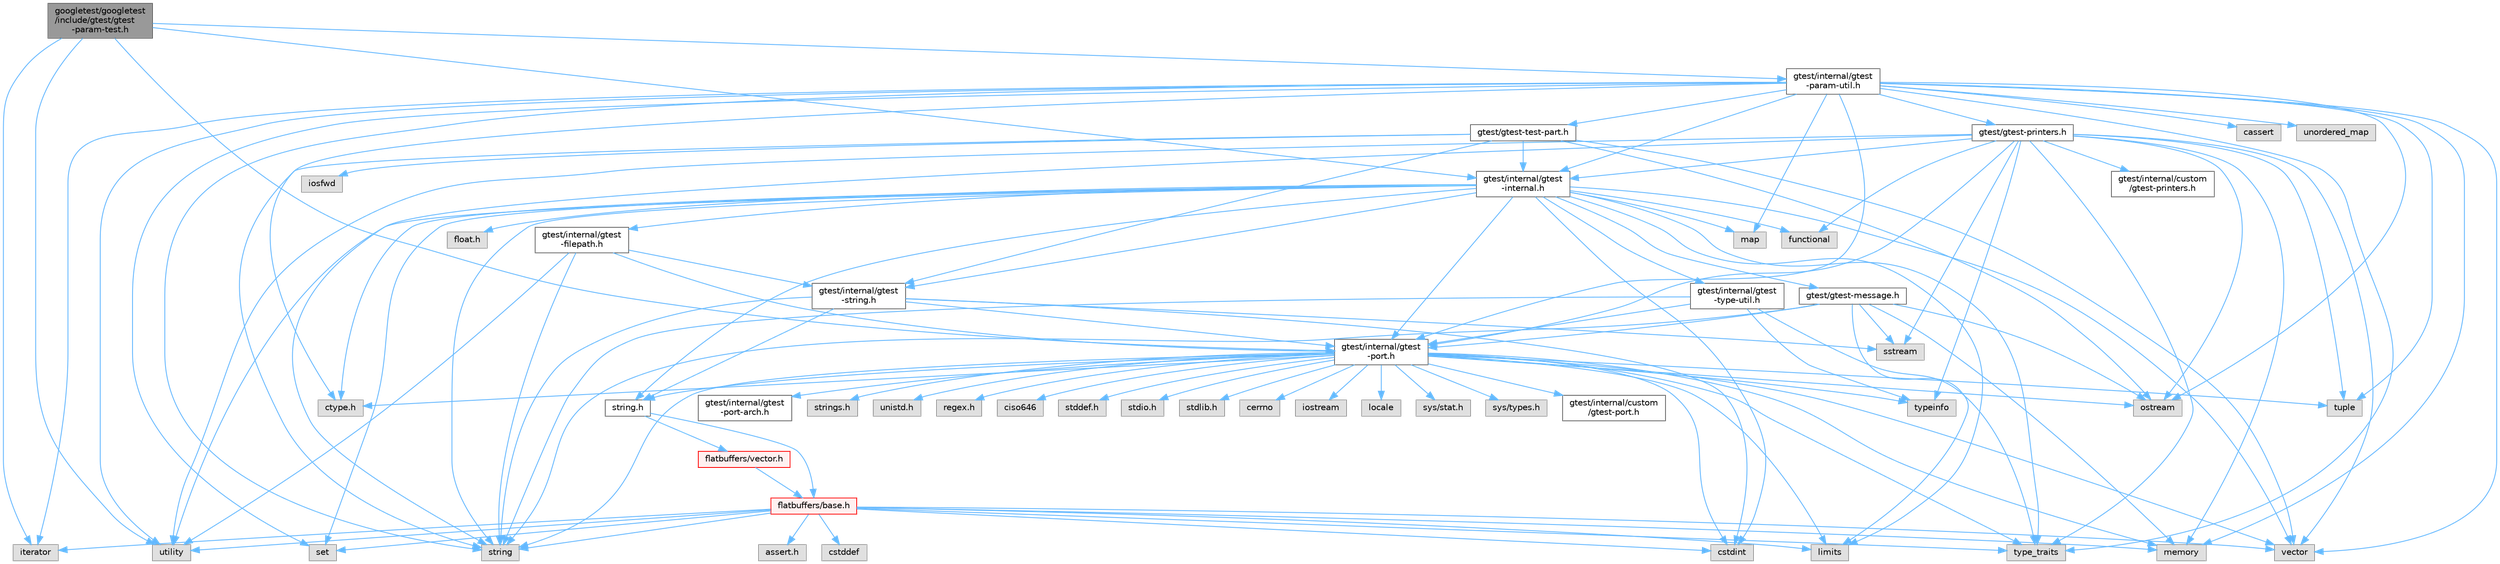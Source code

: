digraph "googletest/googletest/include/gtest/gtest-param-test.h"
{
 // LATEX_PDF_SIZE
  bgcolor="transparent";
  edge [fontname=Helvetica,fontsize=10,labelfontname=Helvetica,labelfontsize=10];
  node [fontname=Helvetica,fontsize=10,shape=box,height=0.2,width=0.4];
  Node1 [id="Node000001",label="googletest/googletest\l/include/gtest/gtest\l-param-test.h",height=0.2,width=0.4,color="gray40", fillcolor="grey60", style="filled", fontcolor="black",tooltip=" "];
  Node1 -> Node2 [id="edge117_Node000001_Node000002",color="steelblue1",style="solid",tooltip=" "];
  Node2 [id="Node000002",label="iterator",height=0.2,width=0.4,color="grey60", fillcolor="#E0E0E0", style="filled",tooltip=" "];
  Node1 -> Node3 [id="edge118_Node000001_Node000003",color="steelblue1",style="solid",tooltip=" "];
  Node3 [id="Node000003",label="utility",height=0.2,width=0.4,color="grey60", fillcolor="#E0E0E0", style="filled",tooltip=" "];
  Node1 -> Node4 [id="edge119_Node000001_Node000004",color="steelblue1",style="solid",tooltip=" "];
  Node4 [id="Node000004",label="gtest/internal/gtest\l-internal.h",height=0.2,width=0.4,color="grey40", fillcolor="white", style="filled",URL="$gtest-internal_8h.html",tooltip=" "];
  Node4 -> Node5 [id="edge120_Node000004_Node000005",color="steelblue1",style="solid",tooltip=" "];
  Node5 [id="Node000005",label="gtest/internal/gtest\l-port.h",height=0.2,width=0.4,color="grey40", fillcolor="white", style="filled",URL="$gtest-port_8h.html",tooltip=" "];
  Node5 -> Node6 [id="edge121_Node000005_Node000006",color="steelblue1",style="solid",tooltip=" "];
  Node6 [id="Node000006",label="ciso646",height=0.2,width=0.4,color="grey60", fillcolor="#E0E0E0", style="filled",tooltip=" "];
  Node5 -> Node7 [id="edge122_Node000005_Node000007",color="steelblue1",style="solid",tooltip=" "];
  Node7 [id="Node000007",label="ctype.h",height=0.2,width=0.4,color="grey60", fillcolor="#E0E0E0", style="filled",tooltip=" "];
  Node5 -> Node8 [id="edge123_Node000005_Node000008",color="steelblue1",style="solid",tooltip=" "];
  Node8 [id="Node000008",label="stddef.h",height=0.2,width=0.4,color="grey60", fillcolor="#E0E0E0", style="filled",tooltip=" "];
  Node5 -> Node9 [id="edge124_Node000005_Node000009",color="steelblue1",style="solid",tooltip=" "];
  Node9 [id="Node000009",label="stdio.h",height=0.2,width=0.4,color="grey60", fillcolor="#E0E0E0", style="filled",tooltip=" "];
  Node5 -> Node10 [id="edge125_Node000005_Node000010",color="steelblue1",style="solid",tooltip=" "];
  Node10 [id="Node000010",label="stdlib.h",height=0.2,width=0.4,color="grey60", fillcolor="#E0E0E0", style="filled",tooltip=" "];
  Node5 -> Node11 [id="edge126_Node000005_Node000011",color="steelblue1",style="solid",tooltip=" "];
  Node11 [id="Node000011",label="string.h",height=0.2,width=0.4,color="grey40", fillcolor="white", style="filled",URL="$string_8h.html",tooltip=" "];
  Node11 -> Node12 [id="edge127_Node000011_Node000012",color="steelblue1",style="solid",tooltip=" "];
  Node12 [id="Node000012",label="flatbuffers/base.h",height=0.2,width=0.4,color="red", fillcolor="#FFF0F0", style="filled",URL="$base_8h.html",tooltip=" "];
  Node12 -> Node13 [id="edge128_Node000012_Node000013",color="steelblue1",style="solid",tooltip=" "];
  Node13 [id="Node000013",label="assert.h",height=0.2,width=0.4,color="grey60", fillcolor="#E0E0E0", style="filled",tooltip=" "];
  Node12 -> Node14 [id="edge129_Node000012_Node000014",color="steelblue1",style="solid",tooltip=" "];
  Node14 [id="Node000014",label="cstdint",height=0.2,width=0.4,color="grey60", fillcolor="#E0E0E0", style="filled",tooltip=" "];
  Node12 -> Node15 [id="edge130_Node000012_Node000015",color="steelblue1",style="solid",tooltip=" "];
  Node15 [id="Node000015",label="cstddef",height=0.2,width=0.4,color="grey60", fillcolor="#E0E0E0", style="filled",tooltip=" "];
  Node12 -> Node3 [id="edge131_Node000012_Node000003",color="steelblue1",style="solid",tooltip=" "];
  Node12 -> Node18 [id="edge132_Node000012_Node000018",color="steelblue1",style="solid",tooltip=" "];
  Node18 [id="Node000018",label="string",height=0.2,width=0.4,color="grey60", fillcolor="#E0E0E0", style="filled",tooltip=" "];
  Node12 -> Node19 [id="edge133_Node000012_Node000019",color="steelblue1",style="solid",tooltip=" "];
  Node19 [id="Node000019",label="type_traits",height=0.2,width=0.4,color="grey60", fillcolor="#E0E0E0", style="filled",tooltip=" "];
  Node12 -> Node20 [id="edge134_Node000012_Node000020",color="steelblue1",style="solid",tooltip=" "];
  Node20 [id="Node000020",label="vector",height=0.2,width=0.4,color="grey60", fillcolor="#E0E0E0", style="filled",tooltip=" "];
  Node12 -> Node21 [id="edge135_Node000012_Node000021",color="steelblue1",style="solid",tooltip=" "];
  Node21 [id="Node000021",label="set",height=0.2,width=0.4,color="grey60", fillcolor="#E0E0E0", style="filled",tooltip=" "];
  Node12 -> Node23 [id="edge136_Node000012_Node000023",color="steelblue1",style="solid",tooltip=" "];
  Node23 [id="Node000023",label="limits",height=0.2,width=0.4,color="grey60", fillcolor="#E0E0E0", style="filled",tooltip=" "];
  Node12 -> Node2 [id="edge137_Node000012_Node000002",color="steelblue1",style="solid",tooltip=" "];
  Node12 -> Node24 [id="edge138_Node000012_Node000024",color="steelblue1",style="solid",tooltip=" "];
  Node24 [id="Node000024",label="memory",height=0.2,width=0.4,color="grey60", fillcolor="#E0E0E0", style="filled",tooltip=" "];
  Node11 -> Node25 [id="edge139_Node000011_Node000025",color="steelblue1",style="solid",tooltip=" "];
  Node25 [id="Node000025",label="flatbuffers/vector.h",height=0.2,width=0.4,color="red", fillcolor="#FFF0F0", style="filled",URL="$vector_8h.html",tooltip=" "];
  Node25 -> Node12 [id="edge140_Node000025_Node000012",color="steelblue1",style="solid",tooltip=" "];
  Node5 -> Node28 [id="edge141_Node000005_Node000028",color="steelblue1",style="solid",tooltip=" "];
  Node28 [id="Node000028",label="cerrno",height=0.2,width=0.4,color="grey60", fillcolor="#E0E0E0", style="filled",tooltip=" "];
  Node5 -> Node14 [id="edge142_Node000005_Node000014",color="steelblue1",style="solid",tooltip=" "];
  Node5 -> Node29 [id="edge143_Node000005_Node000029",color="steelblue1",style="solid",tooltip=" "];
  Node29 [id="Node000029",label="iostream",height=0.2,width=0.4,color="grey60", fillcolor="#E0E0E0", style="filled",tooltip=" "];
  Node5 -> Node23 [id="edge144_Node000005_Node000023",color="steelblue1",style="solid",tooltip=" "];
  Node5 -> Node30 [id="edge145_Node000005_Node000030",color="steelblue1",style="solid",tooltip=" "];
  Node30 [id="Node000030",label="locale",height=0.2,width=0.4,color="grey60", fillcolor="#E0E0E0", style="filled",tooltip=" "];
  Node5 -> Node24 [id="edge146_Node000005_Node000024",color="steelblue1",style="solid",tooltip=" "];
  Node5 -> Node31 [id="edge147_Node000005_Node000031",color="steelblue1",style="solid",tooltip=" "];
  Node31 [id="Node000031",label="ostream",height=0.2,width=0.4,color="grey60", fillcolor="#E0E0E0", style="filled",tooltip=" "];
  Node5 -> Node18 [id="edge148_Node000005_Node000018",color="steelblue1",style="solid",tooltip=" "];
  Node5 -> Node32 [id="edge149_Node000005_Node000032",color="steelblue1",style="solid",tooltip=" "];
  Node32 [id="Node000032",label="tuple",height=0.2,width=0.4,color="grey60", fillcolor="#E0E0E0", style="filled",tooltip=" "];
  Node5 -> Node19 [id="edge150_Node000005_Node000019",color="steelblue1",style="solid",tooltip=" "];
  Node5 -> Node20 [id="edge151_Node000005_Node000020",color="steelblue1",style="solid",tooltip=" "];
  Node5 -> Node33 [id="edge152_Node000005_Node000033",color="steelblue1",style="solid",tooltip=" "];
  Node33 [id="Node000033",label="sys/stat.h",height=0.2,width=0.4,color="grey60", fillcolor="#E0E0E0", style="filled",tooltip=" "];
  Node5 -> Node34 [id="edge153_Node000005_Node000034",color="steelblue1",style="solid",tooltip=" "];
  Node34 [id="Node000034",label="sys/types.h",height=0.2,width=0.4,color="grey60", fillcolor="#E0E0E0", style="filled",tooltip=" "];
  Node5 -> Node35 [id="edge154_Node000005_Node000035",color="steelblue1",style="solid",tooltip=" "];
  Node35 [id="Node000035",label="gtest/internal/custom\l/gtest-port.h",height=0.2,width=0.4,color="grey40", fillcolor="white", style="filled",URL="$custom_2gtest-port_8h.html",tooltip=" "];
  Node5 -> Node36 [id="edge155_Node000005_Node000036",color="steelblue1",style="solid",tooltip=" "];
  Node36 [id="Node000036",label="gtest/internal/gtest\l-port-arch.h",height=0.2,width=0.4,color="grey40", fillcolor="white", style="filled",URL="$gtest-port-arch_8h.html",tooltip=" "];
  Node5 -> Node37 [id="edge156_Node000005_Node000037",color="steelblue1",style="solid",tooltip=" "];
  Node37 [id="Node000037",label="strings.h",height=0.2,width=0.4,color="grey60", fillcolor="#E0E0E0", style="filled",tooltip=" "];
  Node5 -> Node38 [id="edge157_Node000005_Node000038",color="steelblue1",style="solid",tooltip=" "];
  Node38 [id="Node000038",label="unistd.h",height=0.2,width=0.4,color="grey60", fillcolor="#E0E0E0", style="filled",tooltip=" "];
  Node5 -> Node39 [id="edge158_Node000005_Node000039",color="steelblue1",style="solid",tooltip=" "];
  Node39 [id="Node000039",label="regex.h",height=0.2,width=0.4,color="grey60", fillcolor="#E0E0E0", style="filled",tooltip=" "];
  Node5 -> Node40 [id="edge159_Node000005_Node000040",color="steelblue1",style="solid",tooltip=" "];
  Node40 [id="Node000040",label="typeinfo",height=0.2,width=0.4,color="grey60", fillcolor="#E0E0E0", style="filled",tooltip=" "];
  Node4 -> Node7 [id="edge160_Node000004_Node000007",color="steelblue1",style="solid",tooltip=" "];
  Node4 -> Node41 [id="edge161_Node000004_Node000041",color="steelblue1",style="solid",tooltip=" "];
  Node41 [id="Node000041",label="float.h",height=0.2,width=0.4,color="grey60", fillcolor="#E0E0E0", style="filled",tooltip=" "];
  Node4 -> Node11 [id="edge162_Node000004_Node000011",color="steelblue1",style="solid",tooltip=" "];
  Node4 -> Node14 [id="edge163_Node000004_Node000014",color="steelblue1",style="solid",tooltip=" "];
  Node4 -> Node42 [id="edge164_Node000004_Node000042",color="steelblue1",style="solid",tooltip=" "];
  Node42 [id="Node000042",label="functional",height=0.2,width=0.4,color="grey60", fillcolor="#E0E0E0", style="filled",tooltip=" "];
  Node4 -> Node23 [id="edge165_Node000004_Node000023",color="steelblue1",style="solid",tooltip=" "];
  Node4 -> Node43 [id="edge166_Node000004_Node000043",color="steelblue1",style="solid",tooltip=" "];
  Node43 [id="Node000043",label="map",height=0.2,width=0.4,color="grey60", fillcolor="#E0E0E0", style="filled",tooltip=" "];
  Node4 -> Node21 [id="edge167_Node000004_Node000021",color="steelblue1",style="solid",tooltip=" "];
  Node4 -> Node18 [id="edge168_Node000004_Node000018",color="steelblue1",style="solid",tooltip=" "];
  Node4 -> Node19 [id="edge169_Node000004_Node000019",color="steelblue1",style="solid",tooltip=" "];
  Node4 -> Node3 [id="edge170_Node000004_Node000003",color="steelblue1",style="solid",tooltip=" "];
  Node4 -> Node20 [id="edge171_Node000004_Node000020",color="steelblue1",style="solid",tooltip=" "];
  Node4 -> Node44 [id="edge172_Node000004_Node000044",color="steelblue1",style="solid",tooltip=" "];
  Node44 [id="Node000044",label="gtest/gtest-message.h",height=0.2,width=0.4,color="grey40", fillcolor="white", style="filled",URL="$gtest-message_8h.html",tooltip=" "];
  Node44 -> Node23 [id="edge173_Node000044_Node000023",color="steelblue1",style="solid",tooltip=" "];
  Node44 -> Node24 [id="edge174_Node000044_Node000024",color="steelblue1",style="solid",tooltip=" "];
  Node44 -> Node31 [id="edge175_Node000044_Node000031",color="steelblue1",style="solid",tooltip=" "];
  Node44 -> Node45 [id="edge176_Node000044_Node000045",color="steelblue1",style="solid",tooltip=" "];
  Node45 [id="Node000045",label="sstream",height=0.2,width=0.4,color="grey60", fillcolor="#E0E0E0", style="filled",tooltip=" "];
  Node44 -> Node18 [id="edge177_Node000044_Node000018",color="steelblue1",style="solid",tooltip=" "];
  Node44 -> Node5 [id="edge178_Node000044_Node000005",color="steelblue1",style="solid",tooltip=" "];
  Node4 -> Node46 [id="edge179_Node000004_Node000046",color="steelblue1",style="solid",tooltip=" "];
  Node46 [id="Node000046",label="gtest/internal/gtest\l-filepath.h",height=0.2,width=0.4,color="grey40", fillcolor="white", style="filled",URL="$gtest-filepath_8h.html",tooltip=" "];
  Node46 -> Node18 [id="edge180_Node000046_Node000018",color="steelblue1",style="solid",tooltip=" "];
  Node46 -> Node3 [id="edge181_Node000046_Node000003",color="steelblue1",style="solid",tooltip=" "];
  Node46 -> Node5 [id="edge182_Node000046_Node000005",color="steelblue1",style="solid",tooltip=" "];
  Node46 -> Node47 [id="edge183_Node000046_Node000047",color="steelblue1",style="solid",tooltip=" "];
  Node47 [id="Node000047",label="gtest/internal/gtest\l-string.h",height=0.2,width=0.4,color="grey40", fillcolor="white", style="filled",URL="$gtest-string_8h.html",tooltip=" "];
  Node47 -> Node11 [id="edge184_Node000047_Node000011",color="steelblue1",style="solid",tooltip=" "];
  Node47 -> Node14 [id="edge185_Node000047_Node000014",color="steelblue1",style="solid",tooltip=" "];
  Node47 -> Node45 [id="edge186_Node000047_Node000045",color="steelblue1",style="solid",tooltip=" "];
  Node47 -> Node18 [id="edge187_Node000047_Node000018",color="steelblue1",style="solid",tooltip=" "];
  Node47 -> Node5 [id="edge188_Node000047_Node000005",color="steelblue1",style="solid",tooltip=" "];
  Node4 -> Node47 [id="edge189_Node000004_Node000047",color="steelblue1",style="solid",tooltip=" "];
  Node4 -> Node48 [id="edge190_Node000004_Node000048",color="steelblue1",style="solid",tooltip=" "];
  Node48 [id="Node000048",label="gtest/internal/gtest\l-type-util.h",height=0.2,width=0.4,color="grey40", fillcolor="white", style="filled",URL="$gtest-type-util_8h.html",tooltip=" "];
  Node48 -> Node18 [id="edge191_Node000048_Node000018",color="steelblue1",style="solid",tooltip=" "];
  Node48 -> Node19 [id="edge192_Node000048_Node000019",color="steelblue1",style="solid",tooltip=" "];
  Node48 -> Node40 [id="edge193_Node000048_Node000040",color="steelblue1",style="solid",tooltip=" "];
  Node48 -> Node5 [id="edge194_Node000048_Node000005",color="steelblue1",style="solid",tooltip=" "];
  Node1 -> Node49 [id="edge195_Node000001_Node000049",color="steelblue1",style="solid",tooltip=" "];
  Node49 [id="Node000049",label="gtest/internal/gtest\l-param-util.h",height=0.2,width=0.4,color="grey40", fillcolor="white", style="filled",URL="$gtest-param-util_8h.html",tooltip=" "];
  Node49 -> Node7 [id="edge196_Node000049_Node000007",color="steelblue1",style="solid",tooltip=" "];
  Node49 -> Node50 [id="edge197_Node000049_Node000050",color="steelblue1",style="solid",tooltip=" "];
  Node50 [id="Node000050",label="cassert",height=0.2,width=0.4,color="grey60", fillcolor="#E0E0E0", style="filled",tooltip=" "];
  Node49 -> Node2 [id="edge198_Node000049_Node000002",color="steelblue1",style="solid",tooltip=" "];
  Node49 -> Node43 [id="edge199_Node000049_Node000043",color="steelblue1",style="solid",tooltip=" "];
  Node49 -> Node24 [id="edge200_Node000049_Node000024",color="steelblue1",style="solid",tooltip=" "];
  Node49 -> Node31 [id="edge201_Node000049_Node000031",color="steelblue1",style="solid",tooltip=" "];
  Node49 -> Node21 [id="edge202_Node000049_Node000021",color="steelblue1",style="solid",tooltip=" "];
  Node49 -> Node18 [id="edge203_Node000049_Node000018",color="steelblue1",style="solid",tooltip=" "];
  Node49 -> Node32 [id="edge204_Node000049_Node000032",color="steelblue1",style="solid",tooltip=" "];
  Node49 -> Node19 [id="edge205_Node000049_Node000019",color="steelblue1",style="solid",tooltip=" "];
  Node49 -> Node51 [id="edge206_Node000049_Node000051",color="steelblue1",style="solid",tooltip=" "];
  Node51 [id="Node000051",label="unordered_map",height=0.2,width=0.4,color="grey60", fillcolor="#E0E0E0", style="filled",tooltip=" "];
  Node49 -> Node3 [id="edge207_Node000049_Node000003",color="steelblue1",style="solid",tooltip=" "];
  Node49 -> Node20 [id="edge208_Node000049_Node000020",color="steelblue1",style="solid",tooltip=" "];
  Node49 -> Node52 [id="edge209_Node000049_Node000052",color="steelblue1",style="solid",tooltip=" "];
  Node52 [id="Node000052",label="gtest/gtest-printers.h",height=0.2,width=0.4,color="grey40", fillcolor="white", style="filled",URL="$gtest-printers_8h.html",tooltip=" "];
  Node52 -> Node42 [id="edge210_Node000052_Node000042",color="steelblue1",style="solid",tooltip=" "];
  Node52 -> Node24 [id="edge211_Node000052_Node000024",color="steelblue1",style="solid",tooltip=" "];
  Node52 -> Node31 [id="edge212_Node000052_Node000031",color="steelblue1",style="solid",tooltip=" "];
  Node52 -> Node45 [id="edge213_Node000052_Node000045",color="steelblue1",style="solid",tooltip=" "];
  Node52 -> Node18 [id="edge214_Node000052_Node000018",color="steelblue1",style="solid",tooltip=" "];
  Node52 -> Node32 [id="edge215_Node000052_Node000032",color="steelblue1",style="solid",tooltip=" "];
  Node52 -> Node19 [id="edge216_Node000052_Node000019",color="steelblue1",style="solid",tooltip=" "];
  Node52 -> Node40 [id="edge217_Node000052_Node000040",color="steelblue1",style="solid",tooltip=" "];
  Node52 -> Node3 [id="edge218_Node000052_Node000003",color="steelblue1",style="solid",tooltip=" "];
  Node52 -> Node20 [id="edge219_Node000052_Node000020",color="steelblue1",style="solid",tooltip=" "];
  Node52 -> Node4 [id="edge220_Node000052_Node000004",color="steelblue1",style="solid",tooltip=" "];
  Node52 -> Node5 [id="edge221_Node000052_Node000005",color="steelblue1",style="solid",tooltip=" "];
  Node52 -> Node53 [id="edge222_Node000052_Node000053",color="steelblue1",style="solid",tooltip=" "];
  Node53 [id="Node000053",label="gtest/internal/custom\l/gtest-printers.h",height=0.2,width=0.4,color="grey40", fillcolor="white", style="filled",URL="$internal_2custom_2gtest-printers_8h.html",tooltip=" "];
  Node49 -> Node54 [id="edge223_Node000049_Node000054",color="steelblue1",style="solid",tooltip=" "];
  Node54 [id="Node000054",label="gtest/gtest-test-part.h",height=0.2,width=0.4,color="grey40", fillcolor="white", style="filled",URL="$gtest-test-part_8h.html",tooltip=" "];
  Node54 -> Node55 [id="edge224_Node000054_Node000055",color="steelblue1",style="solid",tooltip=" "];
  Node55 [id="Node000055",label="iosfwd",height=0.2,width=0.4,color="grey60", fillcolor="#E0E0E0", style="filled",tooltip=" "];
  Node54 -> Node31 [id="edge225_Node000054_Node000031",color="steelblue1",style="solid",tooltip=" "];
  Node54 -> Node18 [id="edge226_Node000054_Node000018",color="steelblue1",style="solid",tooltip=" "];
  Node54 -> Node20 [id="edge227_Node000054_Node000020",color="steelblue1",style="solid",tooltip=" "];
  Node54 -> Node4 [id="edge228_Node000054_Node000004",color="steelblue1",style="solid",tooltip=" "];
  Node54 -> Node47 [id="edge229_Node000054_Node000047",color="steelblue1",style="solid",tooltip=" "];
  Node49 -> Node4 [id="edge230_Node000049_Node000004",color="steelblue1",style="solid",tooltip=" "];
  Node49 -> Node5 [id="edge231_Node000049_Node000005",color="steelblue1",style="solid",tooltip=" "];
  Node1 -> Node5 [id="edge232_Node000001_Node000005",color="steelblue1",style="solid",tooltip=" "];
}
